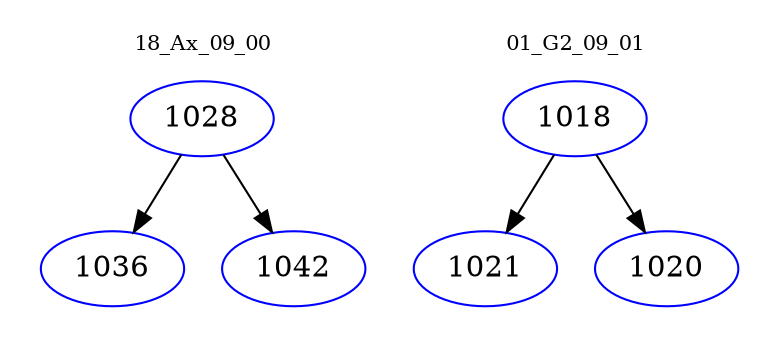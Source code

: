 digraph{
subgraph cluster_0 {
color = white
label = "18_Ax_09_00";
fontsize=10;
T0_1028 [label="1028", color="blue"]
T0_1028 -> T0_1036 [color="black"]
T0_1036 [label="1036", color="blue"]
T0_1028 -> T0_1042 [color="black"]
T0_1042 [label="1042", color="blue"]
}
subgraph cluster_1 {
color = white
label = "01_G2_09_01";
fontsize=10;
T1_1018 [label="1018", color="blue"]
T1_1018 -> T1_1021 [color="black"]
T1_1021 [label="1021", color="blue"]
T1_1018 -> T1_1020 [color="black"]
T1_1020 [label="1020", color="blue"]
}
}
